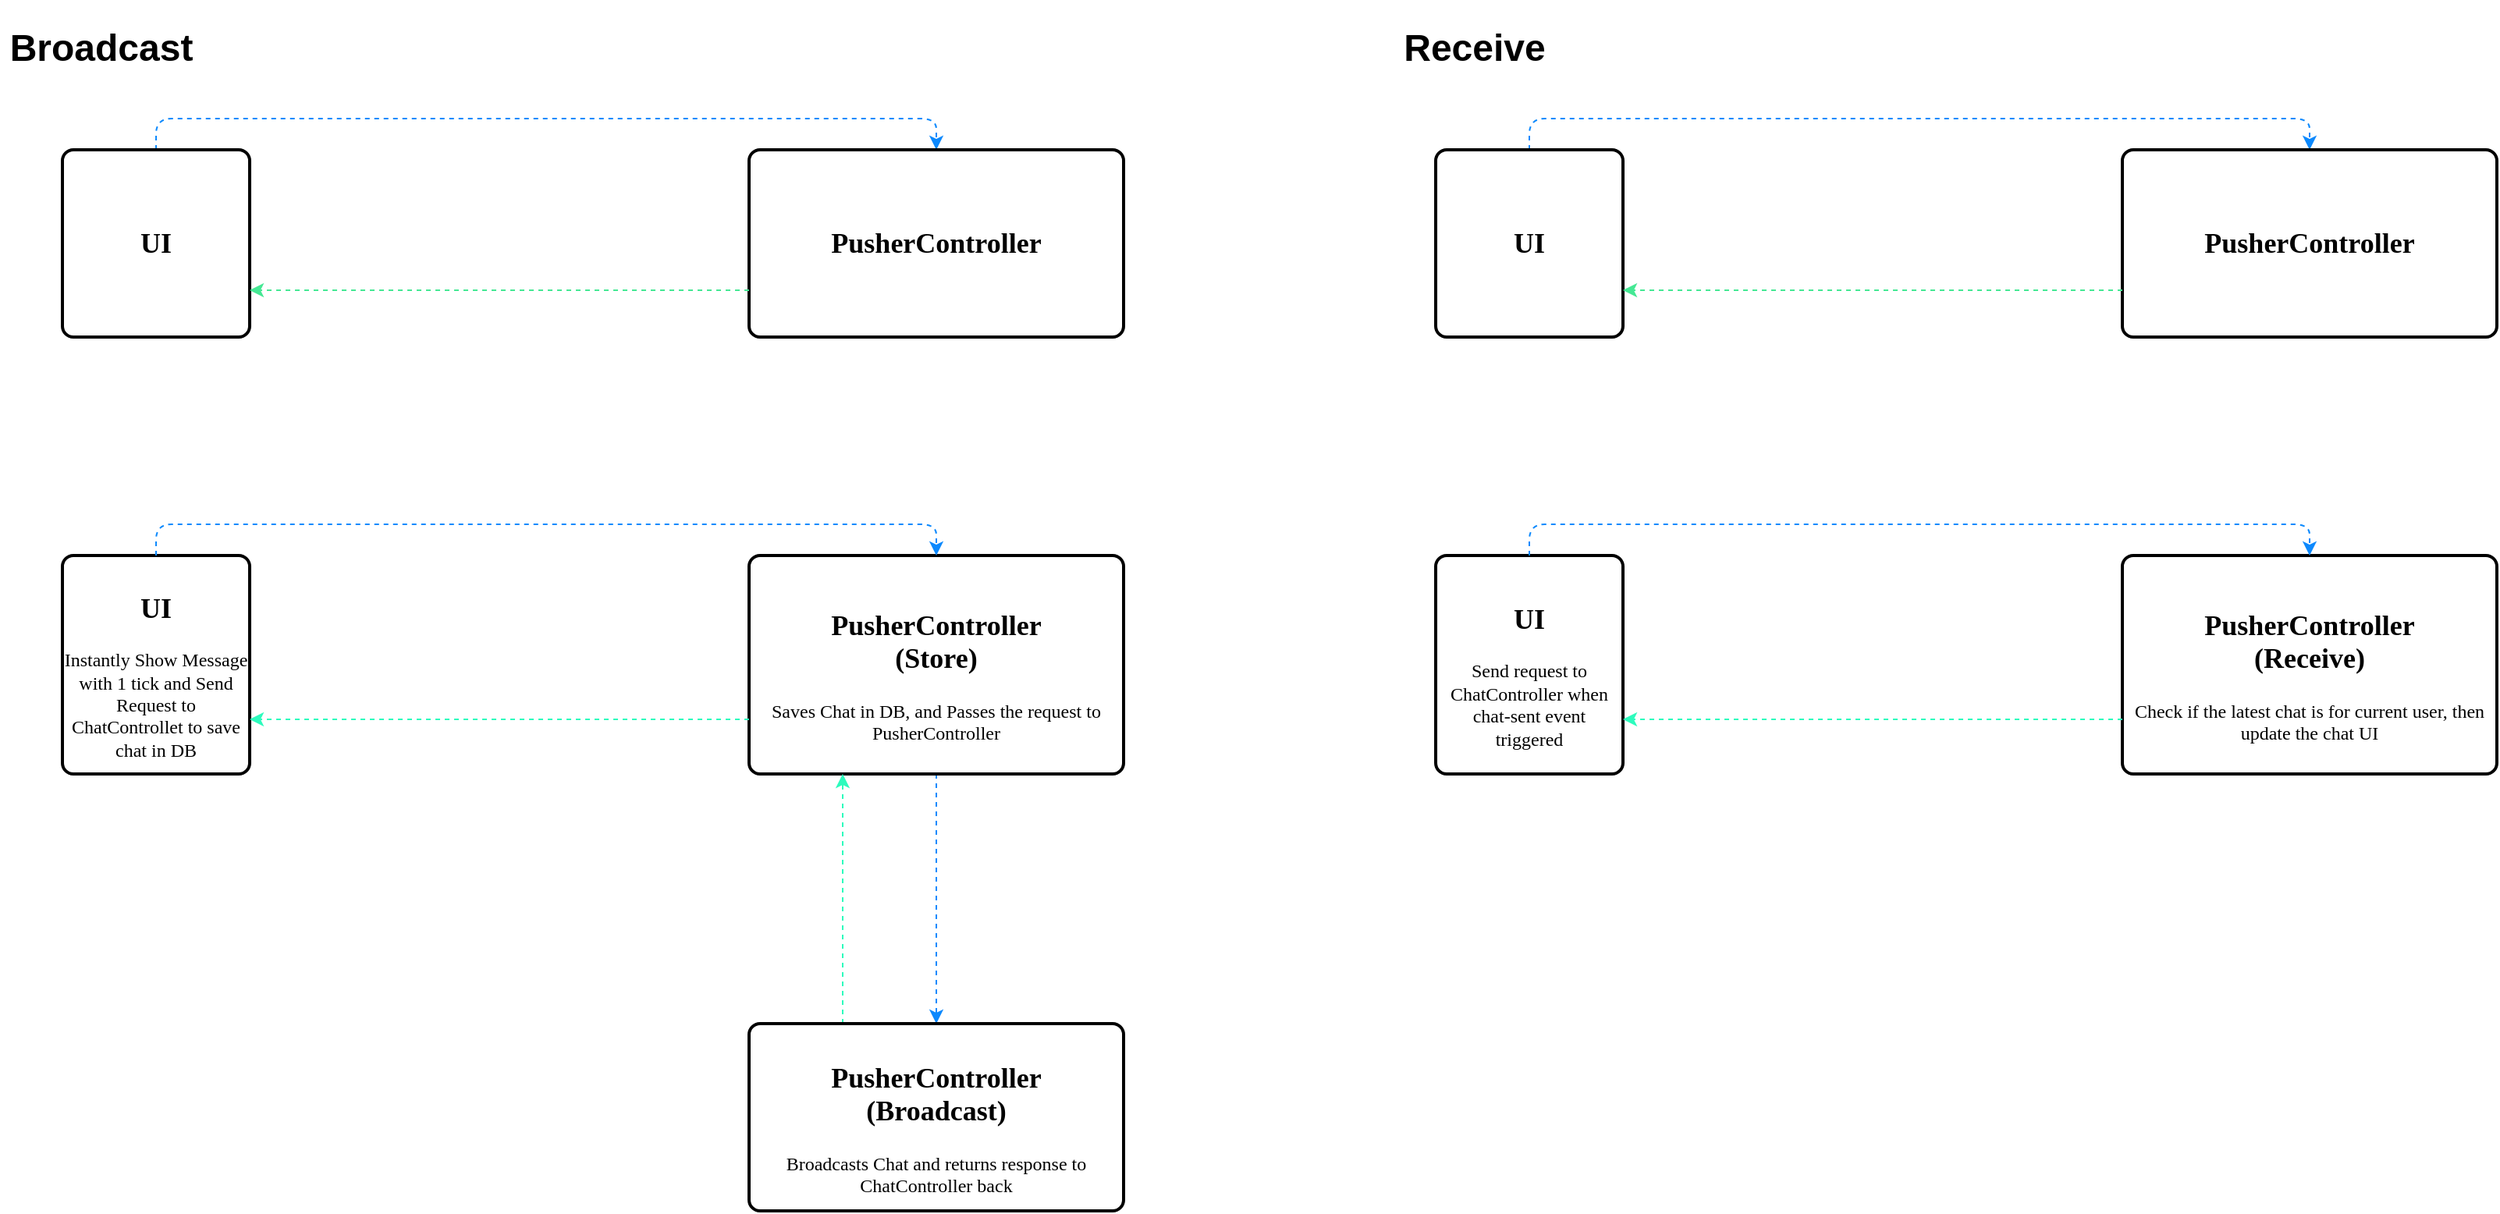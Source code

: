 <mxfile version="24.0.7" type="github">
  <diagram name="Page-1" id="4FlybuvL3qpaX7-e6c55">
    <mxGraphModel dx="2390" dy="1243" grid="1" gridSize="10" guides="1" tooltips="1" connect="1" arrows="1" fold="1" page="1" pageScale="1" pageWidth="850" pageHeight="1100" math="0" shadow="0">
      <root>
        <mxCell id="0" />
        <mxCell id="1" parent="0" />
        <mxCell id="W-WZgsZXX9LdlaraOoVL-5" style="edgeStyle=orthogonalEdgeStyle;rounded=1;orthogonalLoop=1;jettySize=auto;html=1;exitX=0.5;exitY=0;exitDx=0;exitDy=0;entryX=0.5;entryY=0;entryDx=0;entryDy=0;curved=0;strokeColor=#0D89FD;strokeWidth=1;dashed=1;" edge="1" parent="1" source="W-WZgsZXX9LdlaraOoVL-1" target="W-WZgsZXX9LdlaraOoVL-4">
          <mxGeometry relative="1" as="geometry" />
        </mxCell>
        <mxCell id="W-WZgsZXX9LdlaraOoVL-1" value="&lt;h2&gt;&lt;font face=&quot;Urbanist&quot; data-font-src=&quot;https://fonts.googleapis.com/css?family=Urbanist&quot;&gt;UI&lt;/font&gt;&lt;/h2&gt;" style="rounded=1;whiteSpace=wrap;html=1;absoluteArcSize=1;arcSize=14;strokeWidth=2;" vertex="1" parent="1">
          <mxGeometry x="80" y="120" width="120" height="120" as="geometry" />
        </mxCell>
        <mxCell id="W-WZgsZXX9LdlaraOoVL-4" value="&lt;h2&gt;&lt;font face=&quot;Urbanist&quot; data-font-src=&quot;https://fonts.googleapis.com/css?family=Urbanist&quot;&gt;PusherController&lt;/font&gt;&lt;/h2&gt;" style="rounded=1;whiteSpace=wrap;html=1;absoluteArcSize=1;arcSize=14;strokeWidth=2;" vertex="1" parent="1">
          <mxGeometry x="520" y="120" width="240" height="120" as="geometry" />
        </mxCell>
        <mxCell id="W-WZgsZXX9LdlaraOoVL-6" style="edgeStyle=orthogonalEdgeStyle;rounded=1;orthogonalLoop=1;jettySize=auto;html=1;exitX=0;exitY=0.75;exitDx=0;exitDy=0;entryX=1;entryY=0.75;entryDx=0;entryDy=0;curved=0;strokeColor=#45e894;strokeWidth=1;dashed=1;" edge="1" parent="1" source="W-WZgsZXX9LdlaraOoVL-4" target="W-WZgsZXX9LdlaraOoVL-1">
          <mxGeometry relative="1" as="geometry">
            <mxPoint x="135" y="320" as="sourcePoint" />
            <mxPoint x="635" y="320" as="targetPoint" />
          </mxGeometry>
        </mxCell>
        <mxCell id="W-WZgsZXX9LdlaraOoVL-8" value="&lt;h2&gt;&lt;font face=&quot;Urbanist&quot; data-font-src=&quot;https://fonts.googleapis.com/css?family=Urbanist&quot;&gt;UI&lt;/font&gt;&lt;/h2&gt;&lt;div&gt;&lt;font face=&quot;Urbanist&quot; data-font-src=&quot;https://fonts.googleapis.com/css?family=Urbanist&quot;&gt;Instantly Show Message with 1 tick and Send Request to ChatControllet to save chat in DB&lt;/font&gt;&lt;/div&gt;" style="rounded=1;whiteSpace=wrap;html=1;absoluteArcSize=1;arcSize=14;strokeWidth=2;" vertex="1" parent="1">
          <mxGeometry x="80" y="380" width="120" height="140" as="geometry" />
        </mxCell>
        <mxCell id="W-WZgsZXX9LdlaraOoVL-15" value="" style="edgeStyle=orthogonalEdgeStyle;rounded=0;orthogonalLoop=1;jettySize=auto;html=1;fontColor=#0d79de;strokeColor=#0d89fd;dashed=1;" edge="1" parent="1" source="W-WZgsZXX9LdlaraOoVL-9" target="W-WZgsZXX9LdlaraOoVL-14">
          <mxGeometry relative="1" as="geometry" />
        </mxCell>
        <mxCell id="W-WZgsZXX9LdlaraOoVL-9" value="&lt;h2&gt;&lt;font face=&quot;Urbanist&quot; data-font-src=&quot;https://fonts.googleapis.com/css?family=Urbanist&quot;&gt;PusherController&lt;br&gt;(Store)&lt;/font&gt;&lt;/h2&gt;&lt;div&gt;&lt;font face=&quot;Urbanist&quot; data-font-src=&quot;https://fonts.googleapis.com/css?family=Urbanist&quot;&gt;Saves Chat in DB, and Passes the request to PusherController&lt;/font&gt;&lt;/div&gt;" style="rounded=1;whiteSpace=wrap;html=1;absoluteArcSize=1;arcSize=14;strokeWidth=2;" vertex="1" parent="1">
          <mxGeometry x="520" y="380" width="240" height="140" as="geometry" />
        </mxCell>
        <mxCell id="W-WZgsZXX9LdlaraOoVL-11" value="&lt;h1&gt;Broadcast&lt;/h1&gt;" style="text;html=1;align=center;verticalAlign=middle;whiteSpace=wrap;rounded=0;" vertex="1" parent="1">
          <mxGeometry x="40" y="40" width="130" height="30" as="geometry" />
        </mxCell>
        <mxCell id="W-WZgsZXX9LdlaraOoVL-13" style="edgeStyle=orthogonalEdgeStyle;rounded=1;orthogonalLoop=1;jettySize=auto;html=1;exitX=0.5;exitY=0;exitDx=0;exitDy=0;entryX=0.5;entryY=0;entryDx=0;entryDy=0;curved=0;strokeColor=#0D89FD;strokeWidth=1;dashed=1;" edge="1" parent="1" source="W-WZgsZXX9LdlaraOoVL-8" target="W-WZgsZXX9LdlaraOoVL-9">
          <mxGeometry relative="1" as="geometry">
            <mxPoint x="140" y="350" as="sourcePoint" />
            <mxPoint x="640" y="350" as="targetPoint" />
          </mxGeometry>
        </mxCell>
        <mxCell id="W-WZgsZXX9LdlaraOoVL-17" style="edgeStyle=orthogonalEdgeStyle;rounded=0;orthogonalLoop=1;jettySize=auto;html=1;exitX=0.25;exitY=0;exitDx=0;exitDy=0;entryX=0.25;entryY=1;entryDx=0;entryDy=0;strokeColor=#2dfbbd;dashed=1;" edge="1" parent="1" source="W-WZgsZXX9LdlaraOoVL-14" target="W-WZgsZXX9LdlaraOoVL-9">
          <mxGeometry relative="1" as="geometry" />
        </mxCell>
        <mxCell id="W-WZgsZXX9LdlaraOoVL-14" value="&lt;h2&gt;&lt;font face=&quot;Urbanist&quot; data-font-src=&quot;https://fonts.googleapis.com/css?family=Urbanist&quot;&gt;PusherController&lt;br&gt;(Broadcast)&lt;/font&gt;&lt;/h2&gt;&lt;div&gt;&lt;font face=&quot;Urbanist&quot; data-font-src=&quot;https://fonts.googleapis.com/css?family=Urbanist&quot;&gt;Broadcasts Chat and returns response to ChatController back&lt;/font&gt;&lt;/div&gt;" style="rounded=1;whiteSpace=wrap;html=1;absoluteArcSize=1;arcSize=14;strokeWidth=2;" vertex="1" parent="1">
          <mxGeometry x="520" y="680" width="240" height="120" as="geometry" />
        </mxCell>
        <mxCell id="W-WZgsZXX9LdlaraOoVL-18" style="edgeStyle=orthogonalEdgeStyle;rounded=0;orthogonalLoop=1;jettySize=auto;html=1;entryX=1;entryY=0.75;entryDx=0;entryDy=0;strokeColor=#2dfbbd;dashed=1;exitX=0;exitY=0.75;exitDx=0;exitDy=0;" edge="1" parent="1" source="W-WZgsZXX9LdlaraOoVL-9" target="W-WZgsZXX9LdlaraOoVL-8">
          <mxGeometry relative="1" as="geometry">
            <mxPoint x="500" y="485" as="sourcePoint" />
            <mxPoint x="200" y="490" as="targetPoint" />
          </mxGeometry>
        </mxCell>
        <mxCell id="W-WZgsZXX9LdlaraOoVL-19" style="edgeStyle=orthogonalEdgeStyle;rounded=1;orthogonalLoop=1;jettySize=auto;html=1;exitX=0.5;exitY=0;exitDx=0;exitDy=0;entryX=0.5;entryY=0;entryDx=0;entryDy=0;curved=0;strokeColor=#0D89FD;strokeWidth=1;dashed=1;" edge="1" source="W-WZgsZXX9LdlaraOoVL-20" target="W-WZgsZXX9LdlaraOoVL-21" parent="1">
          <mxGeometry relative="1" as="geometry" />
        </mxCell>
        <mxCell id="W-WZgsZXX9LdlaraOoVL-20" value="&lt;h2&gt;&lt;font face=&quot;Urbanist&quot; data-font-src=&quot;https://fonts.googleapis.com/css?family=Urbanist&quot;&gt;UI&lt;/font&gt;&lt;/h2&gt;" style="rounded=1;whiteSpace=wrap;html=1;absoluteArcSize=1;arcSize=14;strokeWidth=2;" vertex="1" parent="1">
          <mxGeometry x="960" y="120" width="120" height="120" as="geometry" />
        </mxCell>
        <mxCell id="W-WZgsZXX9LdlaraOoVL-21" value="&lt;h2&gt;&lt;font face=&quot;Urbanist&quot; data-font-src=&quot;https://fonts.googleapis.com/css?family=Urbanist&quot;&gt;PusherController&lt;/font&gt;&lt;/h2&gt;" style="rounded=1;whiteSpace=wrap;html=1;absoluteArcSize=1;arcSize=14;strokeWidth=2;" vertex="1" parent="1">
          <mxGeometry x="1400" y="120" width="240" height="120" as="geometry" />
        </mxCell>
        <mxCell id="W-WZgsZXX9LdlaraOoVL-22" style="edgeStyle=orthogonalEdgeStyle;rounded=1;orthogonalLoop=1;jettySize=auto;html=1;exitX=0;exitY=0.75;exitDx=0;exitDy=0;entryX=1;entryY=0.75;entryDx=0;entryDy=0;curved=0;strokeColor=#45e894;strokeWidth=1;dashed=1;" edge="1" source="W-WZgsZXX9LdlaraOoVL-21" target="W-WZgsZXX9LdlaraOoVL-20" parent="1">
          <mxGeometry relative="1" as="geometry">
            <mxPoint x="1015" y="320" as="sourcePoint" />
            <mxPoint x="1515" y="320" as="targetPoint" />
          </mxGeometry>
        </mxCell>
        <mxCell id="W-WZgsZXX9LdlaraOoVL-23" value="&lt;h2&gt;&lt;font face=&quot;Urbanist&quot; data-font-src=&quot;https://fonts.googleapis.com/css?family=Urbanist&quot;&gt;UI&lt;/font&gt;&lt;/h2&gt;&lt;div&gt;&lt;font face=&quot;Urbanist&quot;&gt;Send request to ChatController when chat-sent event triggered&lt;/font&gt;&lt;/div&gt;" style="rounded=1;whiteSpace=wrap;html=1;absoluteArcSize=1;arcSize=14;strokeWidth=2;" vertex="1" parent="1">
          <mxGeometry x="960" y="380" width="120" height="140" as="geometry" />
        </mxCell>
        <mxCell id="W-WZgsZXX9LdlaraOoVL-25" value="&lt;h2&gt;&lt;font face=&quot;Urbanist&quot; data-font-src=&quot;https://fonts.googleapis.com/css?family=Urbanist&quot;&gt;PusherController&lt;br&gt;(Receive)&lt;/font&gt;&lt;/h2&gt;&lt;div&gt;&lt;font face=&quot;Urbanist&quot;&gt;Check if the latest chat is for current user, then update the chat UI&lt;/font&gt;&lt;/div&gt;" style="rounded=1;whiteSpace=wrap;html=1;absoluteArcSize=1;arcSize=14;strokeWidth=2;" vertex="1" parent="1">
          <mxGeometry x="1400" y="380" width="240" height="140" as="geometry" />
        </mxCell>
        <mxCell id="W-WZgsZXX9LdlaraOoVL-26" value="&lt;h1&gt;Receive&lt;/h1&gt;" style="text;html=1;align=center;verticalAlign=middle;whiteSpace=wrap;rounded=0;" vertex="1" parent="1">
          <mxGeometry x="920" y="40" width="130" height="30" as="geometry" />
        </mxCell>
        <mxCell id="W-WZgsZXX9LdlaraOoVL-27" style="edgeStyle=orthogonalEdgeStyle;rounded=1;orthogonalLoop=1;jettySize=auto;html=1;exitX=0.5;exitY=0;exitDx=0;exitDy=0;entryX=0.5;entryY=0;entryDx=0;entryDy=0;curved=0;strokeColor=#0D89FD;strokeWidth=1;dashed=1;" edge="1" source="W-WZgsZXX9LdlaraOoVL-23" target="W-WZgsZXX9LdlaraOoVL-25" parent="1">
          <mxGeometry relative="1" as="geometry">
            <mxPoint x="1020" y="350" as="sourcePoint" />
            <mxPoint x="1520" y="350" as="targetPoint" />
          </mxGeometry>
        </mxCell>
        <mxCell id="W-WZgsZXX9LdlaraOoVL-30" style="edgeStyle=orthogonalEdgeStyle;rounded=0;orthogonalLoop=1;jettySize=auto;html=1;entryX=1;entryY=0.75;entryDx=0;entryDy=0;strokeColor=#2dfbbd;dashed=1;exitX=0;exitY=0.75;exitDx=0;exitDy=0;" edge="1" source="W-WZgsZXX9LdlaraOoVL-25" target="W-WZgsZXX9LdlaraOoVL-23" parent="1">
          <mxGeometry relative="1" as="geometry">
            <mxPoint x="1380" y="485" as="sourcePoint" />
            <mxPoint x="1080" y="490" as="targetPoint" />
          </mxGeometry>
        </mxCell>
      </root>
    </mxGraphModel>
  </diagram>
</mxfile>
